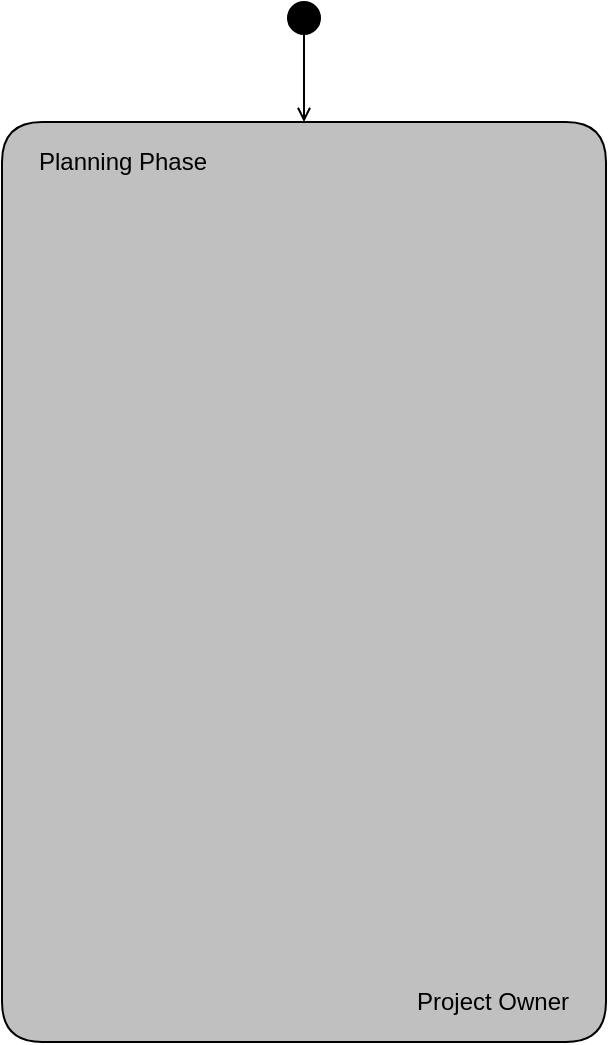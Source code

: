 <mxfile version="18.2.0" type="github">
  <diagram id="SHpENdd-WgaZAvgaDLae" name="Page-1">
    <mxGraphModel dx="1385" dy="627" grid="1" gridSize="10" guides="1" tooltips="1" connect="1" arrows="1" fold="1" page="1" pageScale="1" pageWidth="850" pageHeight="1100" math="0" shadow="0">
      <root>
        <mxCell id="0" />
        <mxCell id="1" parent="0" />
        <mxCell id="1AMB_EsV9tln2ZrjjmIT-1" style="vsdxID=5;fillColor=#000000;gradientColor=none;shape=stencil(vVFBDgIhDHwNRxKE+IJ1/Ufjll0iLpuCLv5eSDWKevLgbaYznTatMF2cYEGhVUwUjri6IU3C7ITWbp6QXCpImF6YzgbCkcJ5HpgvUJ0VncKlJmTuU7VDqyuzLdM9O4EORaLcaIpa7yNoo75GqSwhuygpJEguzM1UDzSiLGOk9TDec1iKK+LyUf5lsf+tVcDzzNZ5z1961d/fUkr8UtPfAA==);strokeColor=#000000;labelBackgroundColor=none;rounded=0;html=1;whiteSpace=wrap;" vertex="1" parent="1">
          <mxGeometry x="153" y="220" width="16" height="16" as="geometry" />
        </mxCell>
        <mxCell id="1AMB_EsV9tln2ZrjjmIT-3" style="vsdxID=5;edgeStyle=none;startArrow=none;endArrow=open;startSize=5;endSize=5;strokeColor=#000000;spacingTop=0;spacingBottom=0;spacingLeft=0;spacingRight=0;verticalAlign=middle;html=1;labelBackgroundColor=#FFFFFF;rounded=0;" edge="1" parent="1" source="1AMB_EsV9tln2ZrjjmIT-1" target="1AMB_EsV9tln2ZrjjmIT-2">
          <mxGeometry x="-50" y="-1145" relative="1" as="geometry">
            <mxPoint x="-40" y="-1145" as="offset" />
            <Array as="points" />
            <mxPoint x="690" y="480" as="sourcePoint" />
            <mxPoint x="690" y="504" as="targetPoint" />
          </mxGeometry>
        </mxCell>
        <mxCell id="1AMB_EsV9tln2ZrjjmIT-6" value="" style="group" vertex="1" connectable="0" parent="1">
          <mxGeometry x="10" y="280" width="302" height="460" as="geometry" />
        </mxCell>
        <mxCell id="1AMB_EsV9tln2ZrjjmIT-2" style="vsdxID=5;fillColor=#C0C0C0;gradientColor=none;shape=stencil(nZBLDsIwDERP431wjlDKBThBRAyxCE2Vhu/pSTtFqrpg0Z1n5o0sDdlmCK4XYjOUnK7yVF8C2T0xaxcka6kX2ZZsc05ZLjndOw/du0qymRzx6OxGmo3Lp6N+BB4bmGjd0mP89kI2R++5baAPQKN2C/QXboL/oBvB1ft6THtgKY0Rcy7z9X7Vwva2/QI=);strokeColor=#000000;labelBackgroundColor=none;rounded=1;html=1;whiteSpace=wrap;" vertex="1" parent="1AMB_EsV9tln2ZrjjmIT-6">
          <mxGeometry width="302" height="460" as="geometry" />
        </mxCell>
        <mxCell id="1AMB_EsV9tln2ZrjjmIT-4" value="Planning Phase" style="text;html=1;align=center;verticalAlign=middle;resizable=0;points=[];autosize=1;strokeColor=none;fillColor=none;" vertex="1" parent="1AMB_EsV9tln2ZrjjmIT-6">
          <mxGeometry x="10" y="9.999" width="100" height="20" as="geometry" />
        </mxCell>
        <mxCell id="1AMB_EsV9tln2ZrjjmIT-5" value="Project Owner" style="text;html=1;align=center;verticalAlign=middle;resizable=0;points=[];autosize=1;strokeColor=none;fillColor=none;" vertex="1" parent="1AMB_EsV9tln2ZrjjmIT-6">
          <mxGeometry x="200" y="430.003" width="90" height="20" as="geometry" />
        </mxCell>
      </root>
    </mxGraphModel>
  </diagram>
</mxfile>
